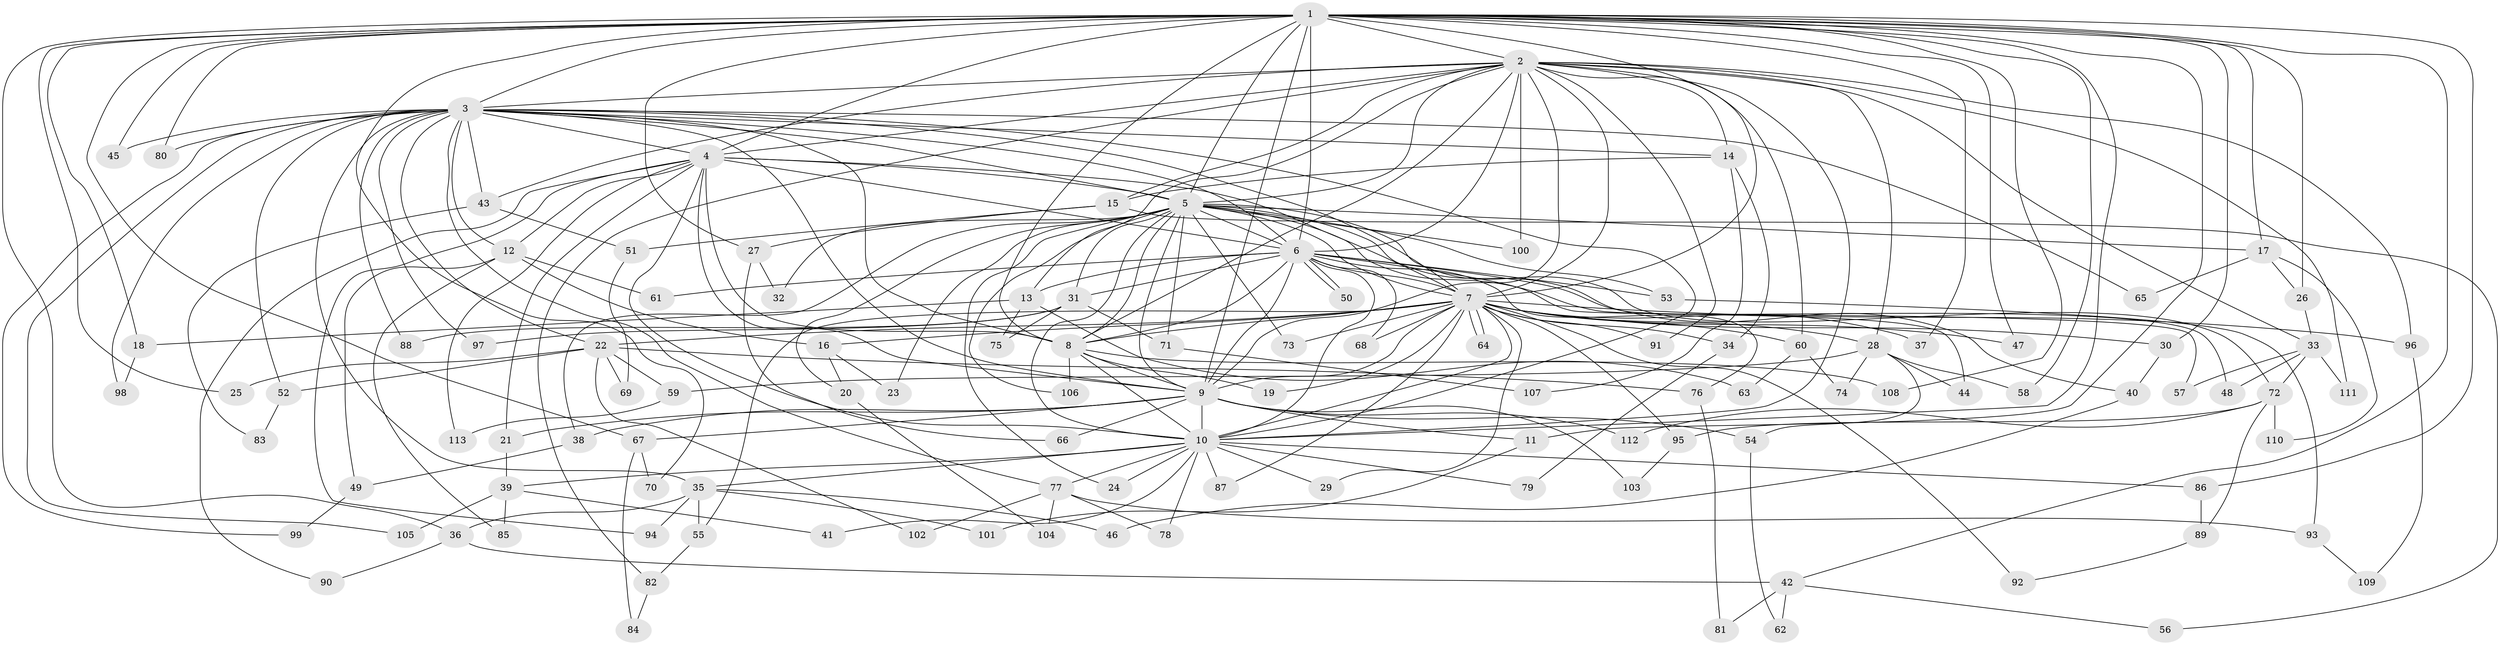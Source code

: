 // coarse degree distribution, {25: 0.02531645569620253, 22: 0.012658227848101266, 11: 0.012658227848101266, 20: 0.012658227848101266, 17: 0.02531645569620253, 24: 0.012658227848101266, 15: 0.012658227848101266, 3: 0.189873417721519, 7: 0.012658227848101266, 5: 0.0759493670886076, 4: 0.08860759493670886, 2: 0.46835443037974683, 8: 0.02531645569620253, 6: 0.02531645569620253}
// Generated by graph-tools (version 1.1) at 2025/17/03/04/25 18:17:29]
// undirected, 113 vertices, 251 edges
graph export_dot {
graph [start="1"]
  node [color=gray90,style=filled];
  1;
  2;
  3;
  4;
  5;
  6;
  7;
  8;
  9;
  10;
  11;
  12;
  13;
  14;
  15;
  16;
  17;
  18;
  19;
  20;
  21;
  22;
  23;
  24;
  25;
  26;
  27;
  28;
  29;
  30;
  31;
  32;
  33;
  34;
  35;
  36;
  37;
  38;
  39;
  40;
  41;
  42;
  43;
  44;
  45;
  46;
  47;
  48;
  49;
  50;
  51;
  52;
  53;
  54;
  55;
  56;
  57;
  58;
  59;
  60;
  61;
  62;
  63;
  64;
  65;
  66;
  67;
  68;
  69;
  70;
  71;
  72;
  73;
  74;
  75;
  76;
  77;
  78;
  79;
  80;
  81;
  82;
  83;
  84;
  85;
  86;
  87;
  88;
  89;
  90;
  91;
  92;
  93;
  94;
  95;
  96;
  97;
  98;
  99;
  100;
  101;
  102;
  103;
  104;
  105;
  106;
  107;
  108;
  109;
  110;
  111;
  112;
  113;
  1 -- 2;
  1 -- 3;
  1 -- 4;
  1 -- 5;
  1 -- 6;
  1 -- 7;
  1 -- 8;
  1 -- 9;
  1 -- 10;
  1 -- 11;
  1 -- 17;
  1 -- 18;
  1 -- 25;
  1 -- 26;
  1 -- 27;
  1 -- 30;
  1 -- 36;
  1 -- 37;
  1 -- 42;
  1 -- 45;
  1 -- 47;
  1 -- 58;
  1 -- 67;
  1 -- 70;
  1 -- 80;
  1 -- 86;
  1 -- 108;
  2 -- 3;
  2 -- 4;
  2 -- 5;
  2 -- 6;
  2 -- 7;
  2 -- 8;
  2 -- 9;
  2 -- 10;
  2 -- 13;
  2 -- 14;
  2 -- 15;
  2 -- 28;
  2 -- 33;
  2 -- 43;
  2 -- 60;
  2 -- 82;
  2 -- 91;
  2 -- 96;
  2 -- 100;
  2 -- 111;
  3 -- 4;
  3 -- 5;
  3 -- 6;
  3 -- 7;
  3 -- 8;
  3 -- 9;
  3 -- 10;
  3 -- 12;
  3 -- 14;
  3 -- 22;
  3 -- 35;
  3 -- 43;
  3 -- 45;
  3 -- 52;
  3 -- 65;
  3 -- 77;
  3 -- 80;
  3 -- 88;
  3 -- 97;
  3 -- 98;
  3 -- 99;
  3 -- 105;
  4 -- 5;
  4 -- 6;
  4 -- 7;
  4 -- 8;
  4 -- 9;
  4 -- 10;
  4 -- 12;
  4 -- 21;
  4 -- 90;
  4 -- 94;
  4 -- 113;
  5 -- 6;
  5 -- 7;
  5 -- 8;
  5 -- 9;
  5 -- 10;
  5 -- 17;
  5 -- 20;
  5 -- 23;
  5 -- 24;
  5 -- 31;
  5 -- 32;
  5 -- 38;
  5 -- 40;
  5 -- 44;
  5 -- 53;
  5 -- 71;
  5 -- 72;
  5 -- 73;
  5 -- 100;
  5 -- 106;
  6 -- 7;
  6 -- 8;
  6 -- 9;
  6 -- 10;
  6 -- 13;
  6 -- 31;
  6 -- 48;
  6 -- 50;
  6 -- 50;
  6 -- 53;
  6 -- 57;
  6 -- 61;
  6 -- 68;
  6 -- 76;
  7 -- 8;
  7 -- 9;
  7 -- 10;
  7 -- 16;
  7 -- 19;
  7 -- 22;
  7 -- 28;
  7 -- 29;
  7 -- 30;
  7 -- 34;
  7 -- 37;
  7 -- 47;
  7 -- 55;
  7 -- 60;
  7 -- 64;
  7 -- 64;
  7 -- 68;
  7 -- 73;
  7 -- 87;
  7 -- 91;
  7 -- 92;
  7 -- 95;
  7 -- 96;
  8 -- 9;
  8 -- 10;
  8 -- 19;
  8 -- 106;
  8 -- 108;
  9 -- 10;
  9 -- 11;
  9 -- 21;
  9 -- 38;
  9 -- 54;
  9 -- 66;
  9 -- 67;
  9 -- 103;
  9 -- 112;
  10 -- 24;
  10 -- 29;
  10 -- 35;
  10 -- 39;
  10 -- 41;
  10 -- 77;
  10 -- 78;
  10 -- 79;
  10 -- 86;
  10 -- 87;
  11 -- 101;
  12 -- 16;
  12 -- 49;
  12 -- 61;
  12 -- 85;
  13 -- 18;
  13 -- 63;
  13 -- 75;
  14 -- 15;
  14 -- 34;
  14 -- 107;
  15 -- 27;
  15 -- 51;
  15 -- 56;
  16 -- 20;
  16 -- 23;
  17 -- 26;
  17 -- 65;
  17 -- 110;
  18 -- 98;
  20 -- 104;
  21 -- 39;
  22 -- 25;
  22 -- 52;
  22 -- 59;
  22 -- 69;
  22 -- 76;
  22 -- 102;
  26 -- 33;
  27 -- 32;
  27 -- 66;
  28 -- 44;
  28 -- 54;
  28 -- 58;
  28 -- 59;
  28 -- 74;
  30 -- 40;
  31 -- 71;
  31 -- 75;
  31 -- 88;
  31 -- 97;
  33 -- 48;
  33 -- 57;
  33 -- 72;
  33 -- 111;
  34 -- 79;
  35 -- 36;
  35 -- 46;
  35 -- 55;
  35 -- 94;
  35 -- 101;
  36 -- 42;
  36 -- 90;
  38 -- 49;
  39 -- 41;
  39 -- 85;
  39 -- 105;
  40 -- 46;
  42 -- 56;
  42 -- 62;
  42 -- 81;
  43 -- 51;
  43 -- 83;
  49 -- 99;
  51 -- 69;
  52 -- 83;
  53 -- 93;
  54 -- 62;
  55 -- 82;
  59 -- 113;
  60 -- 63;
  60 -- 74;
  67 -- 70;
  67 -- 84;
  71 -- 107;
  72 -- 89;
  72 -- 95;
  72 -- 110;
  72 -- 112;
  76 -- 81;
  77 -- 78;
  77 -- 93;
  77 -- 102;
  77 -- 104;
  82 -- 84;
  86 -- 89;
  89 -- 92;
  93 -- 109;
  95 -- 103;
  96 -- 109;
}

